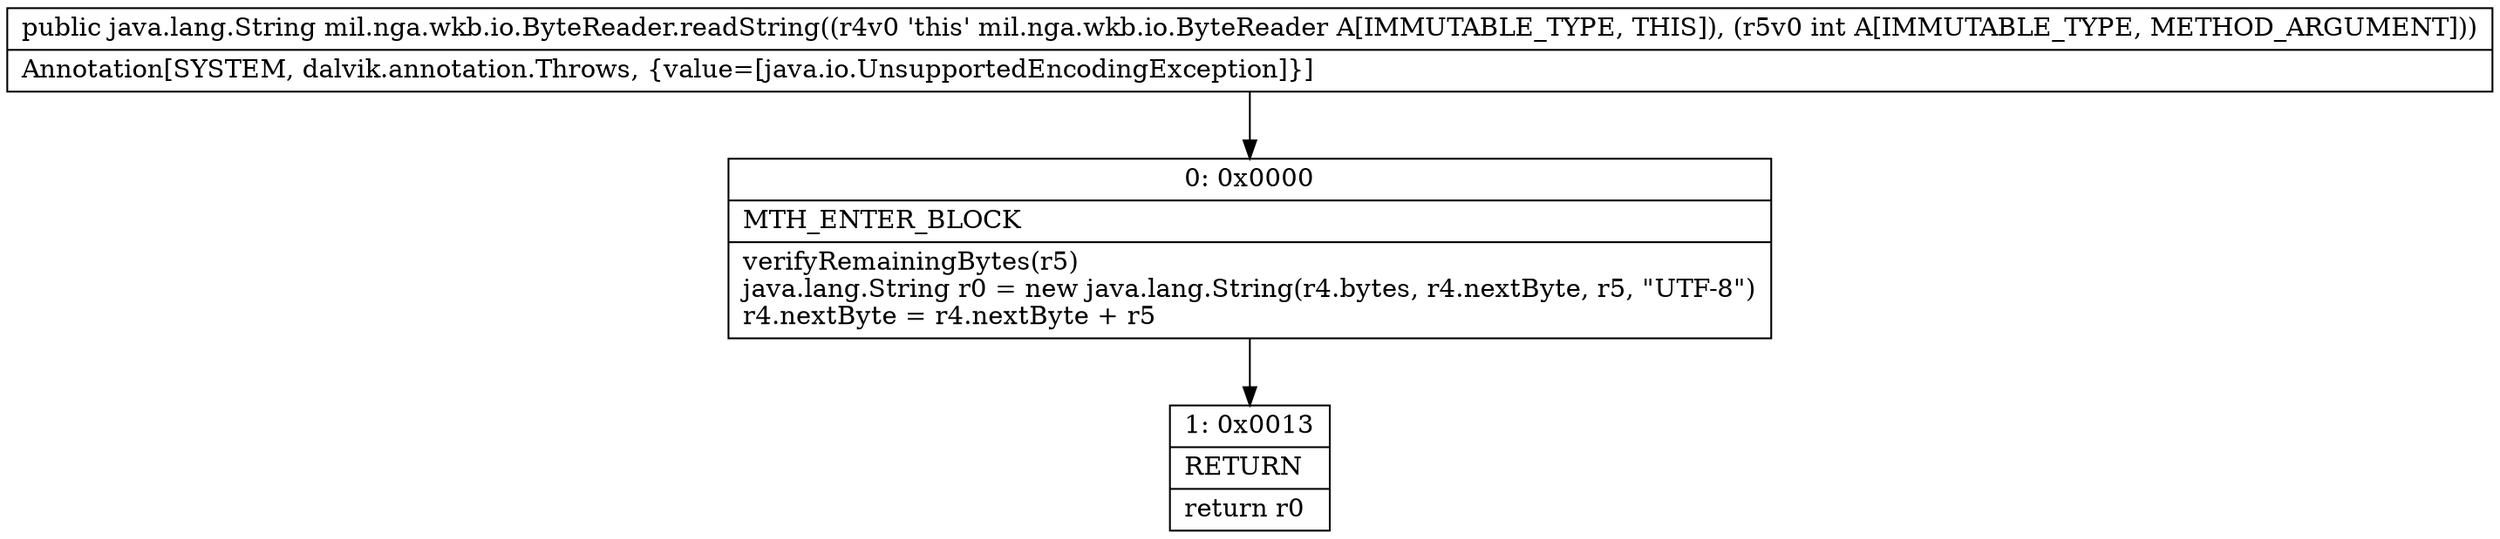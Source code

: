 digraph "CFG formil.nga.wkb.io.ByteReader.readString(I)Ljava\/lang\/String;" {
Node_0 [shape=record,label="{0\:\ 0x0000|MTH_ENTER_BLOCK\l|verifyRemainingBytes(r5)\ljava.lang.String r0 = new java.lang.String(r4.bytes, r4.nextByte, r5, \"UTF\-8\")\lr4.nextByte = r4.nextByte + r5\l}"];
Node_1 [shape=record,label="{1\:\ 0x0013|RETURN\l|return r0\l}"];
MethodNode[shape=record,label="{public java.lang.String mil.nga.wkb.io.ByteReader.readString((r4v0 'this' mil.nga.wkb.io.ByteReader A[IMMUTABLE_TYPE, THIS]), (r5v0 int A[IMMUTABLE_TYPE, METHOD_ARGUMENT]))  | Annotation[SYSTEM, dalvik.annotation.Throws, \{value=[java.io.UnsupportedEncodingException]\}]\l}"];
MethodNode -> Node_0;
Node_0 -> Node_1;
}

